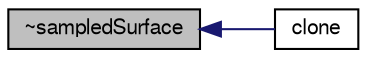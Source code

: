 digraph "~sampledSurface"
{
  bgcolor="transparent";
  edge [fontname="FreeSans",fontsize="10",labelfontname="FreeSans",labelfontsize="10"];
  node [fontname="FreeSans",fontsize="10",shape=record];
  rankdir="LR";
  Node20 [label="~sampledSurface",height=0.2,width=0.4,color="black", fillcolor="grey75", style="filled", fontcolor="black"];
  Node20 -> Node21 [dir="back",color="midnightblue",fontsize="10",style="solid",fontname="FreeSans"];
  Node21 [label="clone",height=0.2,width=0.4,color="black",URL="$a29378.html#a33f163b6fe7fb981aba3c01382ff51f1",tooltip="Clone. "];
}
